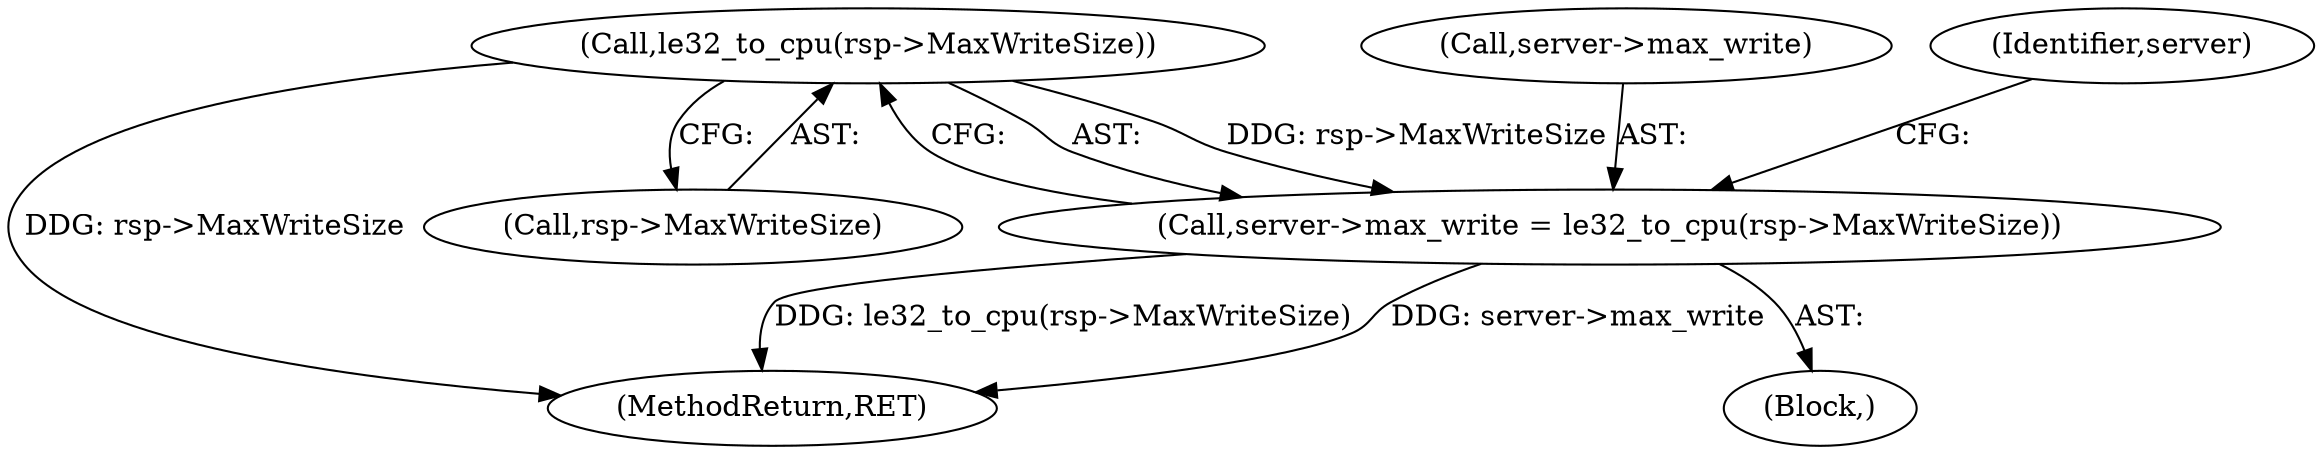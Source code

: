 digraph "0_linux_b57a55e2200ede754e4dc9cce4ba9402544b9365@pointer" {
"1000700" [label="(Call,le32_to_cpu(rsp->MaxWriteSize))"];
"1000696" [label="(Call,server->max_write = le32_to_cpu(rsp->MaxWriteSize))"];
"1000114" [label="(Block,)"];
"1000697" [label="(Call,server->max_write)"];
"1000700" [label="(Call,le32_to_cpu(rsp->MaxWriteSize))"];
"1000831" [label="(MethodReturn,RET)"];
"1000701" [label="(Call,rsp->MaxWriteSize)"];
"1000706" [label="(Identifier,server)"];
"1000696" [label="(Call,server->max_write = le32_to_cpu(rsp->MaxWriteSize))"];
"1000700" -> "1000696"  [label="AST: "];
"1000700" -> "1000701"  [label="CFG: "];
"1000701" -> "1000700"  [label="AST: "];
"1000696" -> "1000700"  [label="CFG: "];
"1000700" -> "1000831"  [label="DDG: rsp->MaxWriteSize"];
"1000700" -> "1000696"  [label="DDG: rsp->MaxWriteSize"];
"1000696" -> "1000114"  [label="AST: "];
"1000697" -> "1000696"  [label="AST: "];
"1000706" -> "1000696"  [label="CFG: "];
"1000696" -> "1000831"  [label="DDG: le32_to_cpu(rsp->MaxWriteSize)"];
"1000696" -> "1000831"  [label="DDG: server->max_write"];
}
